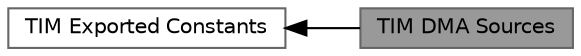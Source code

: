 digraph "TIM DMA Sources"
{
 // LATEX_PDF_SIZE
  bgcolor="transparent";
  edge [fontname=Helvetica,fontsize=10,labelfontname=Helvetica,labelfontsize=10];
  node [fontname=Helvetica,fontsize=10,shape=box,height=0.2,width=0.4];
  rankdir=LR;
  Node1 [id="Node000001",label="TIM DMA Sources",height=0.2,width=0.4,color="gray40", fillcolor="grey60", style="filled", fontcolor="black",tooltip=" "];
  Node2 [id="Node000002",label="TIM Exported Constants",height=0.2,width=0.4,color="grey40", fillcolor="white", style="filled",URL="$group___t_i_m___exported___constants.html",tooltip=" "];
  Node2->Node1 [shape=plaintext, dir="back", style="solid"];
}
